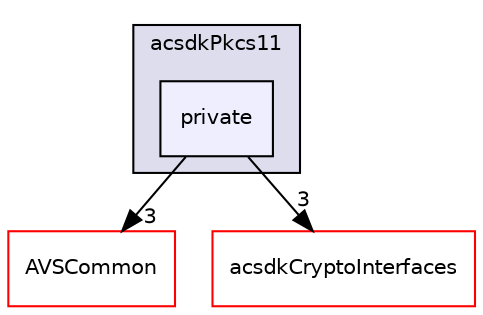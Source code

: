 digraph "/workplace/avs-device-sdk/core/Crypto/acsdkPkcs11/privateInclude/acsdkPkcs11/private" {
  compound=true
  node [ fontsize="10", fontname="Helvetica"];
  edge [ labelfontsize="10", labelfontname="Helvetica"];
  subgraph clusterdir_0b92202ed2b411ed36d44c26ceaf34d3 {
    graph [ bgcolor="#ddddee", pencolor="black", label="acsdkPkcs11" fontname="Helvetica", fontsize="10", URL="dir_0b92202ed2b411ed36d44c26ceaf34d3.html"]
  dir_0d127f58ff9558ae8dc50ff237146f88 [shape=box, label="private", style="filled", fillcolor="#eeeeff", pencolor="black", URL="dir_0d127f58ff9558ae8dc50ff237146f88.html"];
  }
  dir_13e65effb2bde530b17b3d5eefcd0266 [shape=box label="AVSCommon" fillcolor="white" style="filled" color="red" URL="dir_13e65effb2bde530b17b3d5eefcd0266.html"];
  dir_8d535980e8bcd8dca7a4900da179e35a [shape=box label="acsdkCryptoInterfaces" fillcolor="white" style="filled" color="red" URL="dir_8d535980e8bcd8dca7a4900da179e35a.html"];
  dir_0d127f58ff9558ae8dc50ff237146f88->dir_13e65effb2bde530b17b3d5eefcd0266 [headlabel="3", labeldistance=1.5 headhref="dir_000590_000017.html"];
  dir_0d127f58ff9558ae8dc50ff237146f88->dir_8d535980e8bcd8dca7a4900da179e35a [headlabel="3", labeldistance=1.5 headhref="dir_000590_000613.html"];
}
